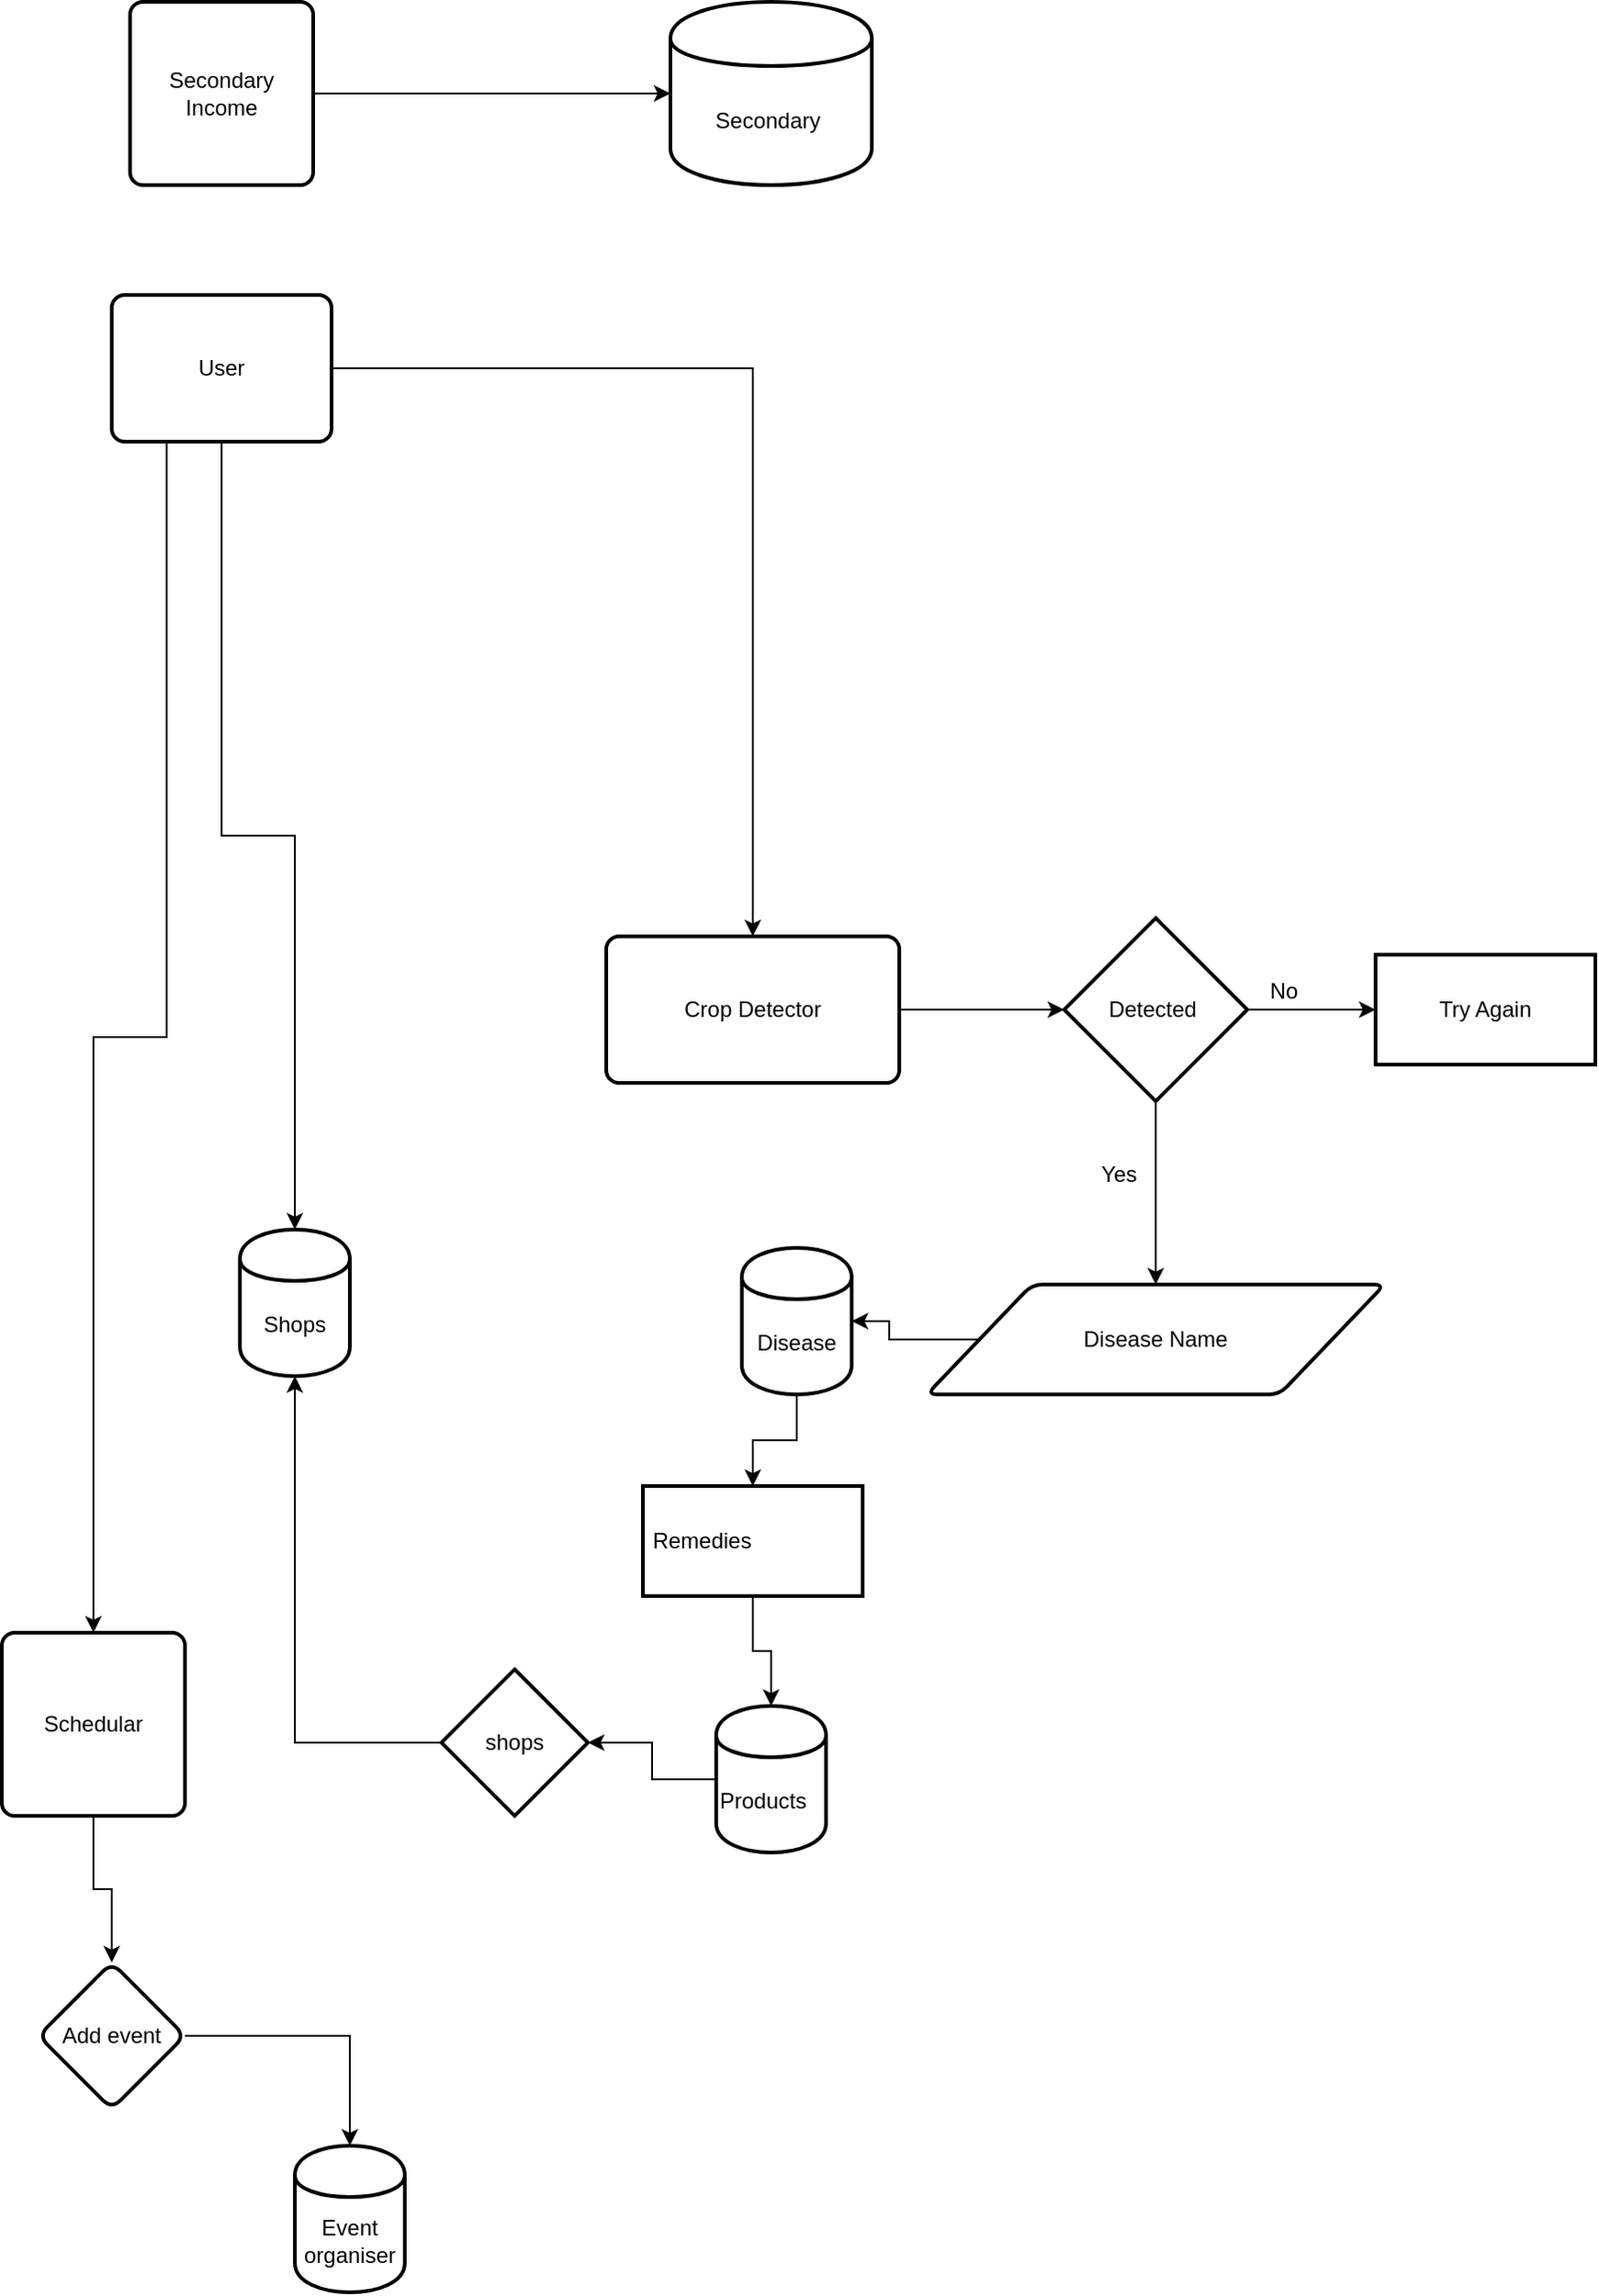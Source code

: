 <mxfile version="13.7.3" type="github">
  <diagram id="C5RBs43oDa-KdzZeNtuy" name="Page-1">
    <mxGraphModel dx="1865" dy="1786" grid="1" gridSize="10" guides="1" tooltips="1" connect="1" arrows="1" fold="1" page="1" pageScale="1" pageWidth="827" pageHeight="1169" math="0" shadow="0">
      <root>
        <mxCell id="WIyWlLk6GJQsqaUBKTNV-0" />
        <mxCell id="WIyWlLk6GJQsqaUBKTNV-1" parent="WIyWlLk6GJQsqaUBKTNV-0" />
        <mxCell id="WDmSFzTlf-3Nv1N6i6m--1" value="" style="edgeStyle=orthogonalEdgeStyle;rounded=0;orthogonalLoop=1;jettySize=auto;html=1;" edge="1" parent="WIyWlLk6GJQsqaUBKTNV-1" source="WIyWlLk6GJQsqaUBKTNV-11">
          <mxGeometry relative="1" as="geometry">
            <mxPoint x="220" y="350" as="targetPoint" />
          </mxGeometry>
        </mxCell>
        <mxCell id="WDmSFzTlf-3Nv1N6i6m--12" value="" style="edgeStyle=orthogonalEdgeStyle;rounded=0;orthogonalLoop=1;jettySize=auto;html=1;" edge="1" parent="WIyWlLk6GJQsqaUBKTNV-1" source="WDmSFzTlf-3Nv1N6i6m--2" target="WDmSFzTlf-3Nv1N6i6m--11">
          <mxGeometry relative="1" as="geometry" />
        </mxCell>
        <mxCell id="WDmSFzTlf-3Nv1N6i6m--39" value="" style="edgeStyle=orthogonalEdgeStyle;rounded=0;orthogonalLoop=1;jettySize=auto;html=1;" edge="1" parent="WIyWlLk6GJQsqaUBKTNV-1" source="WDmSFzTlf-3Nv1N6i6m--2" target="WDmSFzTlf-3Nv1N6i6m--38">
          <mxGeometry relative="1" as="geometry" />
        </mxCell>
        <mxCell id="WDmSFzTlf-3Nv1N6i6m--55" style="edgeStyle=orthogonalEdgeStyle;rounded=0;orthogonalLoop=1;jettySize=auto;html=1;" edge="1" parent="WIyWlLk6GJQsqaUBKTNV-1" source="WDmSFzTlf-3Nv1N6i6m--2" target="WDmSFzTlf-3Nv1N6i6m--45">
          <mxGeometry relative="1" as="geometry">
            <Array as="points">
              <mxPoint x="40" y="135" />
              <mxPoint y="135" />
            </Array>
          </mxGeometry>
        </mxCell>
        <mxCell id="WDmSFzTlf-3Nv1N6i6m--2" value="User" style="rounded=1;whiteSpace=wrap;html=1;absoluteArcSize=1;arcSize=14;strokeWidth=2;" vertex="1" parent="WIyWlLk6GJQsqaUBKTNV-1">
          <mxGeometry x="10" y="-270" width="120" height="80" as="geometry" />
        </mxCell>
        <mxCell id="WDmSFzTlf-3Nv1N6i6m--15" value="" style="edgeStyle=orthogonalEdgeStyle;rounded=0;orthogonalLoop=1;jettySize=auto;html=1;" edge="1" parent="WIyWlLk6GJQsqaUBKTNV-1" source="WDmSFzTlf-3Nv1N6i6m--11" target="WDmSFzTlf-3Nv1N6i6m--14">
          <mxGeometry relative="1" as="geometry" />
        </mxCell>
        <mxCell id="WDmSFzTlf-3Nv1N6i6m--11" value="Crop Detector" style="rounded=1;whiteSpace=wrap;html=1;absoluteArcSize=1;arcSize=14;strokeWidth=2;" vertex="1" parent="WIyWlLk6GJQsqaUBKTNV-1">
          <mxGeometry x="280" y="80" width="160" height="80" as="geometry" />
        </mxCell>
        <mxCell id="WDmSFzTlf-3Nv1N6i6m--17" value="" style="edgeStyle=orthogonalEdgeStyle;rounded=0;orthogonalLoop=1;jettySize=auto;html=1;" edge="1" parent="WIyWlLk6GJQsqaUBKTNV-1" source="WDmSFzTlf-3Nv1N6i6m--14" target="WDmSFzTlf-3Nv1N6i6m--16">
          <mxGeometry relative="1" as="geometry" />
        </mxCell>
        <mxCell id="WDmSFzTlf-3Nv1N6i6m--19" value="" style="edgeStyle=orthogonalEdgeStyle;rounded=0;orthogonalLoop=1;jettySize=auto;html=1;" edge="1" parent="WIyWlLk6GJQsqaUBKTNV-1" source="WDmSFzTlf-3Nv1N6i6m--14">
          <mxGeometry relative="1" as="geometry">
            <mxPoint x="580" y="270" as="targetPoint" />
          </mxGeometry>
        </mxCell>
        <mxCell id="WDmSFzTlf-3Nv1N6i6m--14" value="Detected&amp;nbsp;" style="strokeWidth=2;html=1;shape=mxgraph.flowchart.decision;whiteSpace=wrap;" vertex="1" parent="WIyWlLk6GJQsqaUBKTNV-1">
          <mxGeometry x="530" y="70" width="100" height="100" as="geometry" />
        </mxCell>
        <mxCell id="WDmSFzTlf-3Nv1N6i6m--16" value="Try Again" style="whiteSpace=wrap;html=1;strokeWidth=2;" vertex="1" parent="WIyWlLk6GJQsqaUBKTNV-1">
          <mxGeometry x="700" y="90" width="120" height="60" as="geometry" />
        </mxCell>
        <mxCell id="WDmSFzTlf-3Nv1N6i6m--20" value="No" style="text;html=1;strokeColor=none;fillColor=none;align=center;verticalAlign=middle;whiteSpace=wrap;rounded=0;" vertex="1" parent="WIyWlLk6GJQsqaUBKTNV-1">
          <mxGeometry x="630" y="100" width="40" height="20" as="geometry" />
        </mxCell>
        <mxCell id="WDmSFzTlf-3Nv1N6i6m--21" value="Yes" style="text;html=1;strokeColor=none;fillColor=none;align=center;verticalAlign=middle;whiteSpace=wrap;rounded=0;" vertex="1" parent="WIyWlLk6GJQsqaUBKTNV-1">
          <mxGeometry x="540" y="200" width="40" height="20" as="geometry" />
        </mxCell>
        <mxCell id="WDmSFzTlf-3Nv1N6i6m--28" value="" style="edgeStyle=orthogonalEdgeStyle;rounded=0;orthogonalLoop=1;jettySize=auto;html=1;" edge="1" parent="WIyWlLk6GJQsqaUBKTNV-1" source="WDmSFzTlf-3Nv1N6i6m--26" target="WDmSFzTlf-3Nv1N6i6m--27">
          <mxGeometry relative="1" as="geometry" />
        </mxCell>
        <mxCell id="WDmSFzTlf-3Nv1N6i6m--26" value="Disease Name" style="shape=parallelogram;html=1;strokeWidth=2;perimeter=parallelogramPerimeter;whiteSpace=wrap;rounded=1;arcSize=12;size=0.23;" vertex="1" parent="WIyWlLk6GJQsqaUBKTNV-1">
          <mxGeometry x="455" y="270" width="250" height="60" as="geometry" />
        </mxCell>
        <mxCell id="WDmSFzTlf-3Nv1N6i6m--33" value="" style="edgeStyle=orthogonalEdgeStyle;rounded=0;orthogonalLoop=1;jettySize=auto;html=1;" edge="1" parent="WIyWlLk6GJQsqaUBKTNV-1" source="WDmSFzTlf-3Nv1N6i6m--27" target="WDmSFzTlf-3Nv1N6i6m--31">
          <mxGeometry relative="1" as="geometry" />
        </mxCell>
        <mxCell id="WDmSFzTlf-3Nv1N6i6m--27" value="Disease" style="shape=cylinder;whiteSpace=wrap;html=1;boundedLbl=1;backgroundOutline=1;rounded=1;strokeWidth=2;arcSize=12;" vertex="1" parent="WIyWlLk6GJQsqaUBKTNV-1">
          <mxGeometry x="354" y="250" width="60" height="80" as="geometry" />
        </mxCell>
        <mxCell id="WDmSFzTlf-3Nv1N6i6m--37" value="" style="edgeStyle=orthogonalEdgeStyle;rounded=0;orthogonalLoop=1;jettySize=auto;html=1;" edge="1" parent="WIyWlLk6GJQsqaUBKTNV-1" source="WDmSFzTlf-3Nv1N6i6m--31" target="WDmSFzTlf-3Nv1N6i6m--36">
          <mxGeometry relative="1" as="geometry" />
        </mxCell>
        <mxCell id="WDmSFzTlf-3Nv1N6i6m--31" value="&amp;nbsp;Remedies" style="whiteSpace=wrap;html=1;align=left;strokeWidth=2;" vertex="1" parent="WIyWlLk6GJQsqaUBKTNV-1">
          <mxGeometry x="300" y="380" width="120" height="60" as="geometry" />
        </mxCell>
        <mxCell id="WDmSFzTlf-3Nv1N6i6m--41" value="" style="edgeStyle=orthogonalEdgeStyle;rounded=0;orthogonalLoop=1;jettySize=auto;html=1;" edge="1" parent="WIyWlLk6GJQsqaUBKTNV-1" source="WDmSFzTlf-3Nv1N6i6m--36" target="WDmSFzTlf-3Nv1N6i6m--40">
          <mxGeometry relative="1" as="geometry" />
        </mxCell>
        <mxCell id="WDmSFzTlf-3Nv1N6i6m--36" value="Products" style="shape=cylinder;whiteSpace=wrap;html=1;boundedLbl=1;backgroundOutline=1;align=left;strokeWidth=2;" vertex="1" parent="WIyWlLk6GJQsqaUBKTNV-1">
          <mxGeometry x="340" y="500" width="60" height="80" as="geometry" />
        </mxCell>
        <mxCell id="WDmSFzTlf-3Nv1N6i6m--38" value="Shops" style="shape=cylinder;whiteSpace=wrap;html=1;boundedLbl=1;backgroundOutline=1;rounded=1;strokeWidth=2;arcSize=14;" vertex="1" parent="WIyWlLk6GJQsqaUBKTNV-1">
          <mxGeometry x="80" y="240" width="60" height="80" as="geometry" />
        </mxCell>
        <mxCell id="WDmSFzTlf-3Nv1N6i6m--44" style="edgeStyle=orthogonalEdgeStyle;rounded=0;orthogonalLoop=1;jettySize=auto;html=1;entryX=0.5;entryY=1;entryDx=0;entryDy=0;" edge="1" parent="WIyWlLk6GJQsqaUBKTNV-1" source="WDmSFzTlf-3Nv1N6i6m--40" target="WDmSFzTlf-3Nv1N6i6m--38">
          <mxGeometry relative="1" as="geometry" />
        </mxCell>
        <mxCell id="WDmSFzTlf-3Nv1N6i6m--40" value="shops" style="rhombus;whiteSpace=wrap;html=1;align=center;strokeWidth=2;" vertex="1" parent="WIyWlLk6GJQsqaUBKTNV-1">
          <mxGeometry x="190" y="480" width="80" height="80" as="geometry" />
        </mxCell>
        <mxCell id="WDmSFzTlf-3Nv1N6i6m--48" value="" style="edgeStyle=orthogonalEdgeStyle;rounded=0;orthogonalLoop=1;jettySize=auto;html=1;" edge="1" parent="WIyWlLk6GJQsqaUBKTNV-1" source="WDmSFzTlf-3Nv1N6i6m--45" target="WDmSFzTlf-3Nv1N6i6m--47">
          <mxGeometry relative="1" as="geometry" />
        </mxCell>
        <mxCell id="WDmSFzTlf-3Nv1N6i6m--45" value="Schedular" style="rounded=1;whiteSpace=wrap;html=1;absoluteArcSize=1;arcSize=14;strokeWidth=2;" vertex="1" parent="WIyWlLk6GJQsqaUBKTNV-1">
          <mxGeometry x="-50" y="460" width="100" height="100" as="geometry" />
        </mxCell>
        <mxCell id="WDmSFzTlf-3Nv1N6i6m--50" value="" style="edgeStyle=orthogonalEdgeStyle;rounded=0;orthogonalLoop=1;jettySize=auto;html=1;" edge="1" parent="WIyWlLk6GJQsqaUBKTNV-1" source="WDmSFzTlf-3Nv1N6i6m--47" target="WDmSFzTlf-3Nv1N6i6m--49">
          <mxGeometry relative="1" as="geometry" />
        </mxCell>
        <mxCell id="WDmSFzTlf-3Nv1N6i6m--47" value="Add event" style="rhombus;whiteSpace=wrap;html=1;rounded=1;strokeWidth=2;arcSize=14;" vertex="1" parent="WIyWlLk6GJQsqaUBKTNV-1">
          <mxGeometry x="-30" y="640" width="80" height="80" as="geometry" />
        </mxCell>
        <mxCell id="WDmSFzTlf-3Nv1N6i6m--49" value="Event organiser" style="shape=cylinder;whiteSpace=wrap;html=1;boundedLbl=1;backgroundOutline=1;rounded=1;strokeWidth=2;arcSize=14;" vertex="1" parent="WIyWlLk6GJQsqaUBKTNV-1">
          <mxGeometry x="110" y="740" width="60" height="80" as="geometry" />
        </mxCell>
        <mxCell id="WDmSFzTlf-3Nv1N6i6m--54" value="" style="edgeStyle=orthogonalEdgeStyle;rounded=0;orthogonalLoop=1;jettySize=auto;html=1;" edge="1" parent="WIyWlLk6GJQsqaUBKTNV-1" source="WDmSFzTlf-3Nv1N6i6m--51" target="WDmSFzTlf-3Nv1N6i6m--53">
          <mxGeometry relative="1" as="geometry" />
        </mxCell>
        <mxCell id="WDmSFzTlf-3Nv1N6i6m--51" value="Secondary Income" style="rounded=1;whiteSpace=wrap;html=1;absoluteArcSize=1;arcSize=14;strokeWidth=2;" vertex="1" parent="WIyWlLk6GJQsqaUBKTNV-1">
          <mxGeometry x="20" y="-430" width="100" height="100" as="geometry" />
        </mxCell>
        <mxCell id="WDmSFzTlf-3Nv1N6i6m--53" value="Secondary&amp;nbsp;" style="shape=cylinder;whiteSpace=wrap;html=1;boundedLbl=1;backgroundOutline=1;rounded=1;strokeWidth=2;arcSize=14;" vertex="1" parent="WIyWlLk6GJQsqaUBKTNV-1">
          <mxGeometry x="315" y="-430" width="110" height="100" as="geometry" />
        </mxCell>
      </root>
    </mxGraphModel>
  </diagram>
</mxfile>
